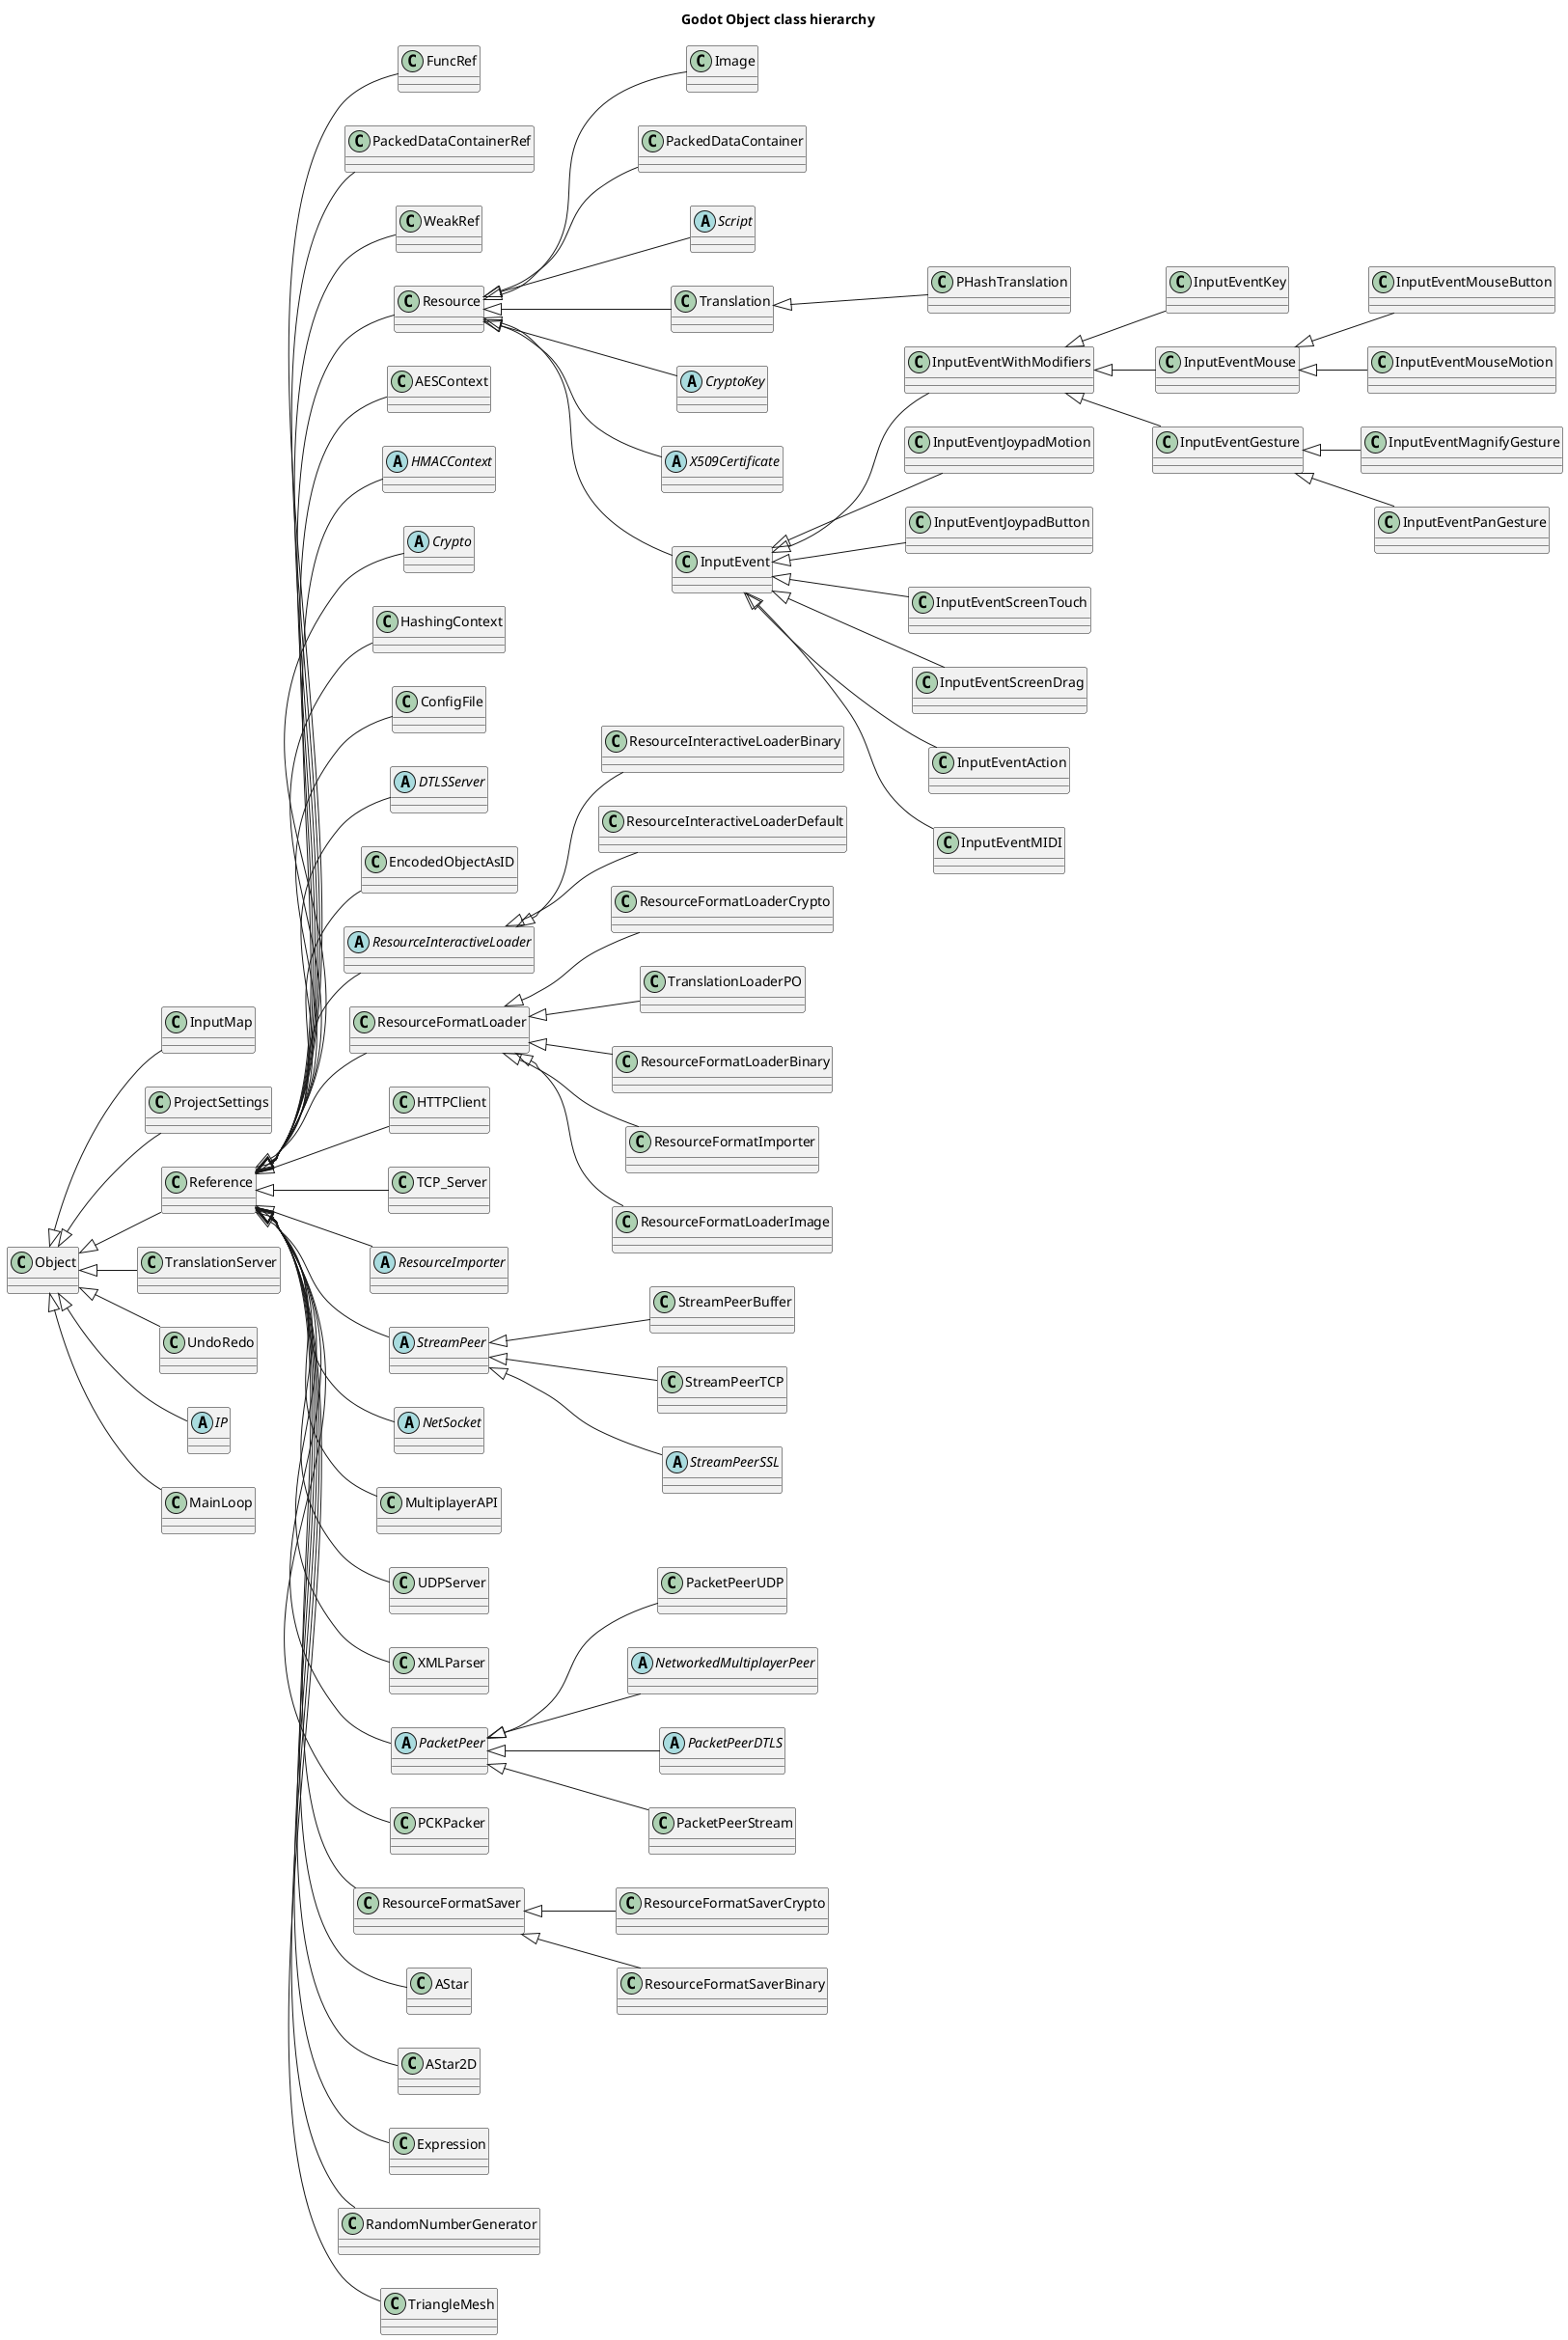 @startuml
title Godot Object class hierarchy
left to right direction
class "Object" as C_0000001693
class C_0000001693 [[https://github.com/godotengine/godot/blob/419e713a29f20bd3351a54d1e6c4c5af7ef4b253/core/object.h#L403{Object}]] {
}
class "PHashTranslation" as C_0000003754
class C_0000003754 [[https://github.com/godotengine/godot/blob/419e713a29f20bd3351a54d1e6c4c5af7ef4b253/core/compressed_translation.h#L36{PHashTranslation}]] {
}
class "FuncRef" as C_0000004077
class C_0000004077 [[https://github.com/godotengine/godot/blob/419e713a29f20bd3351a54d1e6c4c5af7ef4b253/core/func_ref.h#L36{FuncRef}]] {
}
class "Image" as C_0000004123
class C_0000004123 [[https://github.com/godotengine/godot/blob/419e713a29f20bd3351a54d1e6c4c5af7ef4b253/core/image.h#L55{Image}]] {
}
class "InputMap" as C_0000005075
class C_0000005075 [[https://github.com/godotengine/godot/blob/419e713a29f20bd3351a54d1e6c4c5af7ef4b253/core/input_map.h#L37{InputMap}]] {
}
class "PackedDataContainer" as C_0000007554
class C_0000007554 [[https://github.com/godotengine/godot/blob/419e713a29f20bd3351a54d1e6c4c5af7ef4b253/core/packed_data_container.h#L36{PackedDataContainer}]] {
}
class "PackedDataContainerRef" as C_0000007721
class C_0000007721 [[https://github.com/godotengine/godot/blob/419e713a29f20bd3351a54d1e6c4c5af7ef4b253/core/packed_data_container.h#L83{PackedDataContainerRef}]] {
}
class "ProjectSettings" as C_0000008105
class C_0000008105 [[https://github.com/godotengine/godot/blob/419e713a29f20bd3351a54d1e6c4c5af7ef4b253/core/project_settings.h#L38{ProjectSettings}]] {
}
class "Reference" as C_0000008500
class C_0000008500 [[https://github.com/godotengine/godot/blob/419e713a29f20bd3351a54d1e6c4c5af7ef4b253/core/reference.h#L39{Reference}]] {
}
class "WeakRef" as C_0000008648
class C_0000008648 [[https://github.com/godotengine/godot/blob/419e713a29f20bd3351a54d1e6c4c5af7ef4b253/core/reference.h#L278{WeakRef}]] {
}
class "Resource" as C_0000008832
class C_0000008832 [[https://github.com/godotengine/godot/blob/419e713a29f20bd3351a54d1e6c4c5af7ef4b253/core/resource.h#L48{Resource}]] {
}
abstract "Script" as C_0000009300
abstract C_0000009300 [[https://github.com/godotengine/godot/blob/419e713a29f20bd3351a54d1e6c4c5af7ef4b253/core/script_language.h#L99{Script}]] {
}
class "Translation" as C_0000010453
class C_0000010453 [[https://github.com/godotengine/godot/blob/419e713a29f20bd3351a54d1e6c4c5af7ef4b253/core/translation.h#L36{Translation}]] {
}
class "TranslationServer" as C_0000010537
class C_0000010537 [[https://github.com/godotengine/godot/blob/419e713a29f20bd3351a54d1e6c4c5af7ef4b253/core/translation.h#L66{TranslationServer}]] {
}
class "UndoRedo" as C_0000010842
class C_0000010842 [[https://github.com/godotengine/godot/blob/419e713a29f20bd3351a54d1e6c4c5af7ef4b253/core/undo_redo.h#L36{UndoRedo}]] {
}
class "AESContext" as C_0000012469
class C_0000012469 [[https://github.com/godotengine/godot/blob/419e713a29f20bd3351a54d1e6c4c5af7ef4b253/core/crypto/aes_context.h#L37{AESContext}]] {
}
abstract "CryptoKey" as C_0000012704
abstract C_0000012704 [[https://github.com/godotengine/godot/blob/419e713a29f20bd3351a54d1e6c4c5af7ef4b253/core/crypto/crypto.h#L41{CryptoKey}]] {
}
abstract "X509Certificate" as C_0000012741
abstract C_0000012741 [[https://github.com/godotengine/godot/blob/419e713a29f20bd3351a54d1e6c4c5af7ef4b253/core/crypto/crypto.h#L57{X509Certificate}]] {
}
abstract "HMACContext" as C_0000012778
abstract C_0000012778 [[https://github.com/godotengine/godot/blob/419e713a29f20bd3351a54d1e6c4c5af7ef4b253/core/crypto/crypto.h#L71{HMACContext}]] {
}
abstract "Crypto" as C_0000012851
abstract C_0000012851 [[https://github.com/godotengine/godot/blob/419e713a29f20bd3351a54d1e6c4c5af7ef4b253/core/crypto/crypto.h#L89{Crypto}]] {
}
class "ResourceFormatLoaderCrypto" as C_0000013089
class C_0000013089 [[https://github.com/godotengine/godot/blob/419e713a29f20bd3351a54d1e6c4c5af7ef4b253/core/crypto/crypto.h#L119{ResourceFormatLoaderCrypto}]] {
}
class "ResourceFormatSaverCrypto" as C_0000013117
class C_0000013117 [[https://github.com/godotengine/godot/blob/419e713a29f20bd3351a54d1e6c4c5af7ef4b253/core/crypto/crypto.h#L127{ResourceFormatSaverCrypto}]] {
}
class "HashingContext" as C_0000013261
class C_0000013261 [[https://github.com/godotengine/godot/blob/419e713a29f20bd3351a54d1e6c4c5af7ef4b253/core/crypto/hashing_context.h#L36{HashingContext}]] {
}
class "TranslationLoaderPO" as C_0000013546
class C_0000013546 [[https://github.com/godotengine/godot/blob/419e713a29f20bd3351a54d1e6c4c5af7ef4b253/core/io/translation_loader_po.h#L38{TranslationLoaderPO}]] {
}
class "ConfigFile" as C_0000013815
class C_0000013815 [[https://github.com/godotengine/godot/blob/419e713a29f20bd3351a54d1e6c4c5af7ef4b253/core/io/config_file.h#L39{ConfigFile}]] {
}
abstract "DTLSServer" as C_0000013983
abstract C_0000013983 [[https://github.com/godotengine/godot/blob/419e713a29f20bd3351a54d1e6c4c5af7ef4b253/core/io/dtls_server.h#L37{DTLSServer}]] {
}
class "EncodedObjectAsID" as C_0000014338
class C_0000014338 [[https://github.com/godotengine/godot/blob/419e713a29f20bd3351a54d1e6c4c5af7ef4b253/core/io/marshalls.h#L168{EncodedObjectAsID}]] {
}
class "PacketPeerUDP" as C_0000014374
class C_0000014374 [[https://github.com/godotengine/godot/blob/419e713a29f20bd3351a54d1e6c4c5af7ef4b253/core/io/packet_peer_udp.h#L40{PacketPeerUDP}]] {
}
class "ResourceInteractiveLoaderBinary" as C_0000014504
class C_0000014504 [[https://github.com/godotengine/godot/blob/419e713a29f20bd3351a54d1e6c4c5af7ef4b253/core/io/resource_format_binary.h#L38{ResourceInteractiveLoaderBinary}]] {
}
class "ResourceFormatLoaderBinary" as C_0000014650
class C_0000014650 [[https://github.com/godotengine/godot/blob/419e713a29f20bd3351a54d1e6c4c5af7ef4b253/core/io/resource_format_binary.h#L101{ResourceFormatLoaderBinary}]] {
}
class "ResourceFormatSaverBinary" as C_0000015088
class C_0000015088 [[https://github.com/godotengine/godot/blob/419e713a29f20bd3351a54d1e6c4c5af7ef4b253/core/io/resource_format_binary.h#L160{ResourceFormatSaverBinary}]] {
}
abstract "NetworkedMultiplayerPeer" as C_0000015348
abstract C_0000015348 [[https://github.com/godotengine/godot/blob/419e713a29f20bd3351a54d1e6c4c5af7ef4b253/core/io/networked_multiplayer_peer.h#L36{NetworkedMultiplayerPeer}]] {
}
abstract "ResourceInteractiveLoader" as C_0000015760
abstract C_0000015760 [[https://github.com/godotengine/godot/blob/419e713a29f20bd3351a54d1e6c4c5af7ef4b253/core/io/resource_loader.h#L37{ResourceInteractiveLoader}]] {
}
class "ResourceFormatLoader" as C_0000015795
class C_0000015795 [[https://github.com/godotengine/godot/blob/419e713a29f20bd3351a54d1e6c4c5af7ef4b253/core/io/resource_loader.h#L59{ResourceFormatLoader}]] {
}
class "ResourceInteractiveLoaderDefault" as C_0000016046
class C_0000016046 [[https://github.com/godotengine/godot/blob/419e713a29f20bd3351a54d1e6c4c5af7ef4b253/core/io/resource_loader.cpp#L117{ResourceInteractiveLoaderDefault}]] {
}
class "HTTPClient" as C_0000016094
class C_0000016094 [[https://github.com/godotengine/godot/blob/419e713a29f20bd3351a54d1e6c4c5af7ef4b253/core/io/http_client.h#L39{HTTPClient}]] {
}
abstract "PacketPeerDTLS" as C_0000016967
abstract C_0000016967 [[https://github.com/godotengine/godot/blob/419e713a29f20bd3351a54d1e6c4c5af7ef4b253/core/io/packet_peer_dtls.h#L37{PacketPeerDTLS}]] {
}
class "TCP_Server" as C_0000017260
class C_0000017260 [[https://github.com/godotengine/godot/blob/419e713a29f20bd3351a54d1e6c4c5af7ef4b253/core/io/tcp_server.h#L39{TCP_Server}]] {
}
class "ResourceFormatImporter" as C_0000017753
class C_0000017753 [[https://github.com/godotengine/godot/blob/419e713a29f20bd3351a54d1e6c4c5af7ef4b253/core/io/resource_importer.h#L38{ResourceFormatImporter}]] {
}
abstract "ResourceImporter" as C_0000018006
abstract C_0000018006 [[https://github.com/godotengine/godot/blob/419e713a29f20bd3351a54d1e6c4c5af7ef4b253/core/io/resource_importer.h#L95{ResourceImporter}]] {
}
abstract "StreamPeer" as C_0000018235
abstract C_0000018235 [[https://github.com/godotengine/godot/blob/419e713a29f20bd3351a54d1e6c4c5af7ef4b253/core/io/stream_peer.h#L36{StreamPeer}]] {
}
class "StreamPeerBuffer" as C_0000018324
class C_0000018324 [[https://github.com/godotengine/godot/blob/419e713a29f20bd3351a54d1e6c4c5af7ef4b253/core/io/stream_peer.h#L95{StreamPeerBuffer}]] {
}
class "StreamPeerTCP" as C_0000018392
class C_0000018392 [[https://github.com/godotengine/godot/blob/419e713a29f20bd3351a54d1e6c4c5af7ef4b253/core/io/stream_peer_tcp.h#L39{StreamPeerTCP}]] {
}
abstract "NetSocket" as C_0000018653
abstract C_0000018653 [[https://github.com/godotengine/godot/blob/419e713a29f20bd3351a54d1e6c4c5af7ef4b253/core/io/net_socket.h#L37{NetSocket}]] {
}
class "MultiplayerAPI" as C_0000018719
class C_0000018719 [[https://github.com/godotengine/godot/blob/419e713a29f20bd3351a54d1e6c4c5af7ef4b253/core/io/multiplayer_api.h#L37{MultiplayerAPI}]] {
}
abstract "StreamPeerSSL" as C_0000019386
abstract C_0000019386 [[https://github.com/godotengine/godot/blob/419e713a29f20bd3351a54d1e6c4c5af7ef4b253/core/io/stream_peer_ssl.h#L37{StreamPeerSSL}]] {
}
class "UDPServer" as C_0000019707
class C_0000019707 [[https://github.com/godotengine/godot/blob/419e713a29f20bd3351a54d1e6c4c5af7ef4b253/core/io/udp_server.h#L37{UDPServer}]] {
}
class "ResourceFormatLoaderImage" as C_0000019947
class C_0000019947 [[https://github.com/godotengine/godot/blob/419e713a29f20bd3351a54d1e6c4c5af7ef4b253/core/io/image_loader.h#L73{ResourceFormatLoaderImage}]] {
}
class "XMLParser" as C_0000020034
class C_0000020034 [[https://github.com/godotengine/godot/blob/419e713a29f20bd3351a54d1e6c4c5af7ef4b253/core/io/xml_parser.h#L43{XMLParser}]] {
}
abstract "PacketPeer" as C_0000020408
abstract C_0000020408 [[https://github.com/godotengine/godot/blob/419e713a29f20bd3351a54d1e6c4c5af7ef4b253/core/io/packet_peer.h#L38{PacketPeer}]] {
}
class "PacketPeerStream" as C_0000020500
class C_0000020500 [[https://github.com/godotengine/godot/blob/419e713a29f20bd3351a54d1e6c4c5af7ef4b253/core/io/packet_peer.h#L81{PacketPeerStream}]] {
}
class "PCKPacker" as C_0000020602
class C_0000020602 [[https://github.com/godotengine/godot/blob/419e713a29f20bd3351a54d1e6c4c5af7ef4b253/core/io/pck_packer.h#L38{PCKPacker}]] {
}
class "ResourceFormatSaver" as C_0000020754
class C_0000020754 [[https://github.com/godotengine/godot/blob/419e713a29f20bd3351a54d1e6c4c5af7ef4b253/core/io/resource_saver.h#L36{ResourceFormatSaver}]] {
}
abstract "IP" as C_0000020935
abstract C_0000020935 [[https://github.com/godotengine/godot/blob/419e713a29f20bd3351a54d1e6c4c5af7ef4b253/core/io/ip.h#L39{IP}]] {
}
class "AStar" as C_0000022005
class C_0000022005 [[https://github.com/godotengine/godot/blob/419e713a29f20bd3351a54d1e6c4c5af7ef4b253/core/math/a_star.h#L43{AStar}]] {
}
class "AStar2D" as C_0000022212
class C_0000022212 [[https://github.com/godotengine/godot/blob/419e713a29f20bd3351a54d1e6c4c5af7ef4b253/core/math/a_star.h#L164{AStar2D}]] {
}
class "Expression" as C_0000023742
class C_0000023742 [[https://github.com/godotengine/godot/blob/419e713a29f20bd3351a54d1e6c4c5af7ef4b253/core/math/expression.h#L36{Expression}]] {
}
class "RandomNumberGenerator" as C_0000026071
class C_0000026071 [[https://github.com/godotengine/godot/blob/419e713a29f20bd3351a54d1e6c4c5af7ef4b253/core/math/random_number_generator.h#L37{RandomNumberGenerator}]] {
}
class "TriangleMesh" as C_0000026757
class C_0000026757 [[https://github.com/godotengine/godot/blob/419e713a29f20bd3351a54d1e6c4c5af7ef4b253/core/math/triangle_mesh.h#L37{TriangleMesh}]] {
}
class "InputEvent" as C_0000028582
class C_0000028582 [[https://github.com/godotengine/godot/blob/419e713a29f20bd3351a54d1e6c4c5af7ef4b253/core/os/input_event.h#L186{InputEvent}]] {
}
class "InputEventWithModifiers" as C_0000028700
class C_0000028700 [[https://github.com/godotengine/godot/blob/419e713a29f20bd3351a54d1e6c4c5af7ef4b253/core/os/input_event.h#L224{InputEventWithModifiers}]] {
}
class "InputEventKey" as C_0000028755
class C_0000028755 [[https://github.com/godotengine/godot/blob/419e713a29f20bd3351a54d1e6c4c5af7ef4b253/core/os/input_event.h#L271{InputEventKey}]] {
}
class "InputEventMouse" as C_0000028839
class C_0000028839 [[https://github.com/godotengine/godot/blob/419e713a29f20bd3351a54d1e6c4c5af7ef4b253/core/os/input_event.h#L314{InputEventMouse}]] {
}
class "InputEventMouseButton" as C_0000028878
class C_0000028878 [[https://github.com/godotengine/godot/blob/419e713a29f20bd3351a54d1e6c4c5af7ef4b253/core/os/input_event.h#L338{InputEventMouseButton}]] {
}
class "InputEventMouseMotion" as C_0000028943
class C_0000028943 [[https://github.com/godotengine/godot/blob/419e713a29f20bd3351a54d1e6c4c5af7ef4b253/core/os/input_event.h#L372{InputEventMouseMotion}]] {
}
class "InputEventJoypadMotion" as C_0000029010
class C_0000029010 [[https://github.com/godotengine/godot/blob/419e713a29f20bd3351a54d1e6c4c5af7ef4b253/core/os/input_event.h#L404{InputEventJoypadMotion}]] {
}
class "InputEventJoypadButton" as C_0000029064
class C_0000029064 [[https://github.com/godotengine/godot/blob/419e713a29f20bd3351a54d1e6c4c5af7ef4b253/core/os/input_event.h#L430{InputEventJoypadButton}]] {
}
class "InputEventScreenTouch" as C_0000029128
class C_0000029128 [[https://github.com/godotengine/godot/blob/419e713a29f20bd3351a54d1e6c4c5af7ef4b253/core/os/input_event.h#L458{InputEventScreenTouch}]] {
}
class "InputEventScreenDrag" as C_0000029165
class C_0000029165 [[https://github.com/godotengine/godot/blob/419e713a29f20bd3351a54d1e6c4c5af7ef4b253/core/os/input_event.h#L483{InputEventScreenDrag}]] {
}
class "InputEventAction" as C_0000029220
class C_0000029220 [[https://github.com/godotengine/godot/blob/419e713a29f20bd3351a54d1e6c4c5af7ef4b253/core/os/input_event.h#L514{InputEventAction}]] {
}
class "InputEventGesture" as C_0000029280
class C_0000029280 [[https://github.com/godotengine/godot/blob/419e713a29f20bd3351a54d1e6c4c5af7ef4b253/core/os/input_event.h#L545{InputEventGesture}]] {
}
class "InputEventMagnifyGesture" as C_0000029313
class C_0000029313 [[https://github.com/godotengine/godot/blob/419e713a29f20bd3351a54d1e6c4c5af7ef4b253/core/os/input_event.h#L558{InputEventMagnifyGesture}]] {
}
class "InputEventPanGesture" as C_0000029350
class C_0000029350 [[https://github.com/godotengine/godot/blob/419e713a29f20bd3351a54d1e6c4c5af7ef4b253/core/os/input_event.h#L575{InputEventPanGesture}]] {
}
class "InputEventMIDI" as C_0000029386
class C_0000029386 [[https://github.com/godotengine/godot/blob/419e713a29f20bd3351a54d1e6c4c5af7ef4b253/core/os/input_event.h#L592{InputEventMIDI}]] {
}
class "MainLoop" as C_0000029441
class C_0000029441 [[https://github.com/godotengine/godot/blob/419e713a29f20bd3351a54d1e6c4c5af7ef4b253/core/os/main_loop.h#L38{MainLoop}]] {
}
C_0000010453 <|-- C_0000003754
C_0000008500 <|-- C_0000004077
C_0000008832 <|-- C_0000004123
C_0000001693 <|-- C_0000005075
C_0000008832 <|-- C_0000007554
C_0000008500 <|-- C_0000007721
C_0000001693 <|-- C_0000008105
C_0000001693 <|-- C_0000008500
C_0000008500 <|-- C_0000008648
C_0000008500 <|-- C_0000008832
C_0000008832 <|-- C_0000009300
C_0000008832 <|-- C_0000010453
C_0000001693 <|-- C_0000010537
C_0000001693 <|-- C_0000010842
C_0000008500 <|-- C_0000012469
C_0000008832 <|-- C_0000012704
C_0000008832 <|-- C_0000012741
C_0000008500 <|-- C_0000012778
C_0000008500 <|-- C_0000012851
C_0000015795 <|-- C_0000013089
C_0000020754 <|-- C_0000013117
C_0000008500 <|-- C_0000013261
C_0000015795 <|-- C_0000013546
C_0000008500 <|-- C_0000013815
C_0000008500 <|-- C_0000013983
C_0000008500 <|-- C_0000014338
C_0000020408 <|-- C_0000014374
C_0000015760 <|-- C_0000014504
C_0000015795 <|-- C_0000014650
C_0000020754 <|-- C_0000015088
C_0000020408 <|-- C_0000015348
C_0000008500 <|-- C_0000015760
C_0000008500 <|-- C_0000015795
C_0000015760 <|-- C_0000016046
C_0000008500 <|-- C_0000016094
C_0000020408 <|-- C_0000016967
C_0000008500 <|-- C_0000017260
C_0000015795 <|-- C_0000017753
C_0000008500 <|-- C_0000018006
C_0000008500 <|-- C_0000018235
C_0000018235 <|-- C_0000018324
C_0000018235 <|-- C_0000018392
C_0000008500 <|-- C_0000018653
C_0000008500 <|-- C_0000018719
C_0000018235 <|-- C_0000019386
C_0000008500 <|-- C_0000019707
C_0000015795 <|-- C_0000019947
C_0000008500 <|-- C_0000020034
C_0000008500 <|-- C_0000020408
C_0000020408 <|-- C_0000020500
C_0000008500 <|-- C_0000020602
C_0000008500 <|-- C_0000020754
C_0000001693 <|-- C_0000020935
C_0000008500 <|-- C_0000022005
C_0000008500 <|-- C_0000022212
C_0000008500 <|-- C_0000023742
C_0000008500 <|-- C_0000026071
C_0000008500 <|-- C_0000026757
C_0000008832 <|-- C_0000028582
C_0000028582 <|-- C_0000028700
C_0000028700 <|-- C_0000028755
C_0000028700 <|-- C_0000028839
C_0000028839 <|-- C_0000028878
C_0000028839 <|-- C_0000028943
C_0000028582 <|-- C_0000029010
C_0000028582 <|-- C_0000029064
C_0000028582 <|-- C_0000029128
C_0000028582 <|-- C_0000029165
C_0000028582 <|-- C_0000029220
C_0000028700 <|-- C_0000029280
C_0000029280 <|-- C_0000029313
C_0000029280 <|-- C_0000029350
C_0000028582 <|-- C_0000029386
C_0000001693 <|-- C_0000029441
@enduml
